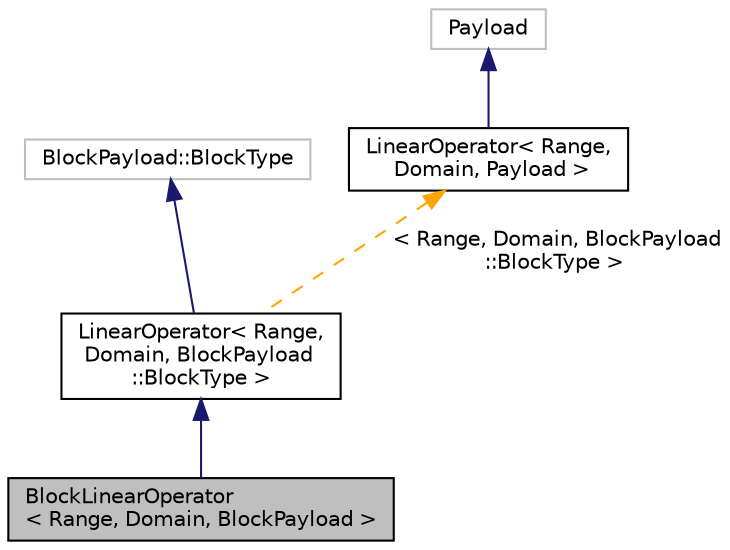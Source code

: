 digraph "BlockLinearOperator&lt; Range, Domain, BlockPayload &gt;"
{
 // LATEX_PDF_SIZE
  edge [fontname="Helvetica",fontsize="10",labelfontname="Helvetica",labelfontsize="10"];
  node [fontname="Helvetica",fontsize="10",shape=record];
  Node1 [label="BlockLinearOperator\l\< Range, Domain, BlockPayload \>",height=0.2,width=0.4,color="black", fillcolor="grey75", style="filled", fontcolor="black",tooltip=" "];
  Node2 -> Node1 [dir="back",color="midnightblue",fontsize="10",style="solid",fontname="Helvetica"];
  Node2 [label="LinearOperator\< Range,\l Domain, BlockPayload\l::BlockType \>",height=0.2,width=0.4,color="black", fillcolor="white", style="filled",URL="$classLinearOperator.html",tooltip=" "];
  Node3 -> Node2 [dir="back",color="midnightblue",fontsize="10",style="solid",fontname="Helvetica"];
  Node3 [label="BlockPayload::BlockType",height=0.2,width=0.4,color="grey75", fillcolor="white", style="filled",tooltip=" "];
  Node4 -> Node2 [dir="back",color="orange",fontsize="10",style="dashed",label=" \< Range, Domain, BlockPayload\l::BlockType \>" ,fontname="Helvetica"];
  Node4 [label="LinearOperator\< Range,\l Domain, Payload \>",height=0.2,width=0.4,color="black", fillcolor="white", style="filled",URL="$classLinearOperator.html",tooltip=" "];
  Node5 -> Node4 [dir="back",color="midnightblue",fontsize="10",style="solid",fontname="Helvetica"];
  Node5 [label="Payload",height=0.2,width=0.4,color="grey75", fillcolor="white", style="filled",tooltip=" "];
}

